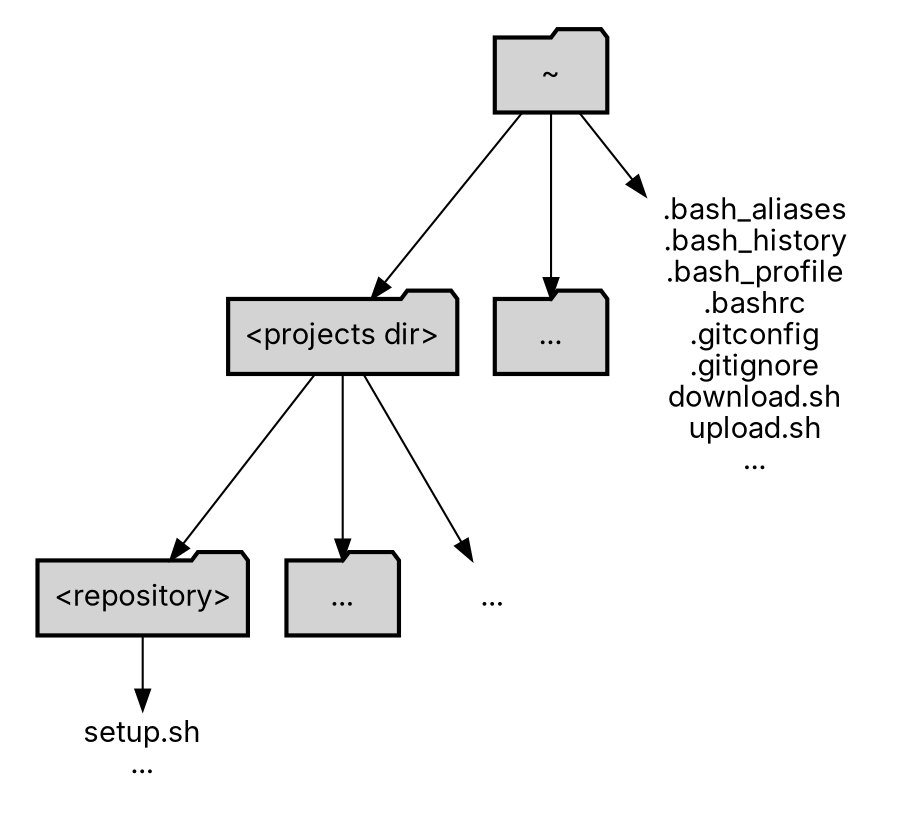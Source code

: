 digraph a {
  pad=0.25;

  node [fontname = "Handlee"
        shape="folder"
        style="filled,bold"
        color="black"
        fillcolor="lightgray"
        fontname="Inter"];
  edge [];

  a [label="~"];
  b [label="<projects dir>"];
  c [label="..."];
  d [label="<repository>"];
  e [label="..."];
  f [label=".bash_aliases\n.bash_history\n.bash_profile\n.bashrc\n.gitconfig\n.gitignore\ndownload.sh\nupload.sh\n..."
     shape="plaintext"
     style=""]
  g [label="..."
     shape="plaintext"
     style=""]
  h [label="setup.sh\n..."
     shape="plaintext"
     style=""]

  a -> b;
  a -> c;
  b -> d;
  b -> e;
  a -> f;
  b -> g;
  d -> h;
}